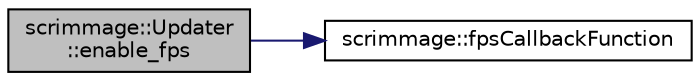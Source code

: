 digraph "scrimmage::Updater::enable_fps"
{
 // LATEX_PDF_SIZE
  edge [fontname="Helvetica",fontsize="10",labelfontname="Helvetica",labelfontsize="10"];
  node [fontname="Helvetica",fontsize="10",shape=record];
  rankdir="LR";
  Node1 [label="scrimmage::Updater\l::enable_fps",height=0.2,width=0.4,color="black", fillcolor="grey75", style="filled", fontcolor="black",tooltip=" "];
  Node1 -> Node2 [color="midnightblue",fontsize="10",style="solid",fontname="Helvetica"];
  Node2 [label="scrimmage::fpsCallbackFunction",height=0.2,width=0.4,color="black", fillcolor="white", style="filled",URL="$namespacescrimmage.html#aa5f4609c474a496fb3d56b3a5013bec9",tooltip=" "];
}
